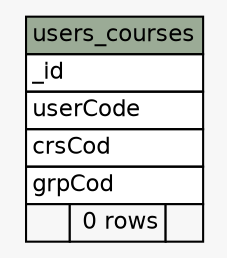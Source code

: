 // dot 2.26.3 on Linux 3.11.0-12-generic
// SchemaSpy rev 590
digraph "users_courses" {
  graph [
    rankdir="RL"
    bgcolor="#f7f7f7"
    nodesep="0.18"
    ranksep="0.46"
    fontname="Helvetica"
    fontsize="11"
  ];
  node [
    fontname="Helvetica"
    fontsize="11"
    shape="plaintext"
  ];
  edge [
    arrowsize="0.8"
  ];
  "users_courses" [
    label=<
    <TABLE BORDER="0" CELLBORDER="1" CELLSPACING="0" BGCOLOR="#ffffff">
      <TR><TD COLSPAN="3" BGCOLOR="#9bab96" ALIGN="CENTER">users_courses</TD></TR>
      <TR><TD PORT="_id" COLSPAN="3" ALIGN="LEFT">_id</TD></TR>
      <TR><TD PORT="userCode" COLSPAN="3" ALIGN="LEFT">userCode</TD></TR>
      <TR><TD PORT="crsCod" COLSPAN="3" ALIGN="LEFT">crsCod</TD></TR>
      <TR><TD PORT="grpCod" COLSPAN="3" ALIGN="LEFT">grpCod</TD></TR>
      <TR><TD ALIGN="LEFT" BGCOLOR="#f7f7f7">  </TD><TD ALIGN="RIGHT" BGCOLOR="#f7f7f7">0 rows</TD><TD ALIGN="RIGHT" BGCOLOR="#f7f7f7">  </TD></TR>
    </TABLE>>
    URL="tables/users_courses.html"
    tooltip="users_courses"
  ];
}
